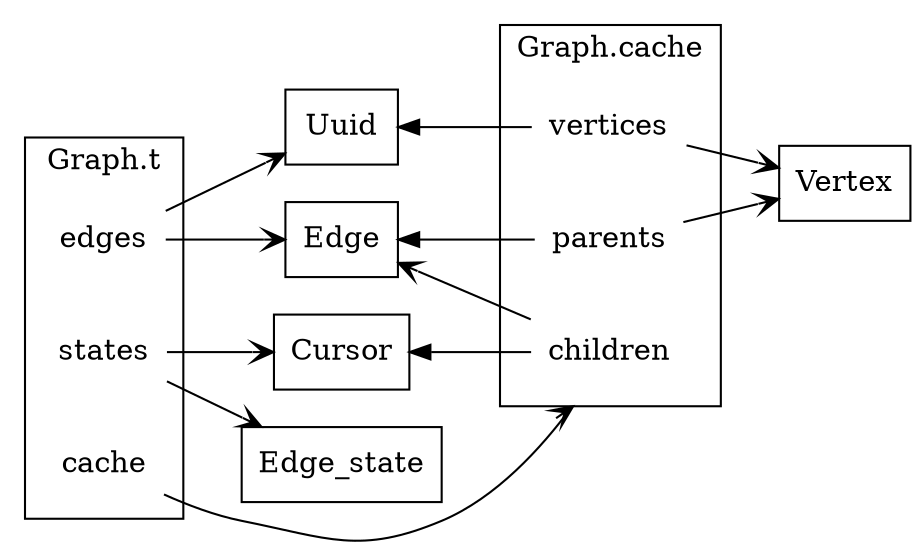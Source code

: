 digraph G {
  rankdir=LR
  compound=true
  splines=true
  concentrate=true

  node [shape=box]

  Verte [label="Vertex"]
  Edg [label="Edge"]
  Uuid

  edge [arrowhead="vee"]

  subgraph cluster_graph {
    label="Graph.t"

    node [shape=none]

    edges; states; cache
  }

  subgraph cluster_cache {
    label="Graph.cache"

    node [shape=none]

    vertices; parents; children
  }

  edges -> {Edg; Uuid}
  states -> {Edge_state; Cursor}

  cache -> children [lhead=cluster_cache]

  Uuid -> vertices [dir=back]
  Edg -> parents [dir=back]
  vertices -> Verte
  parents -> Verte
  children -> Edg
  Cursor -> children [dir=back]
}
